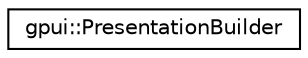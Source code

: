 digraph "Graphical Class Hierarchy"
{
 // LATEX_PDF_SIZE
  edge [fontname="Helvetica",fontsize="10",labelfontname="Helvetica",labelfontsize="10"];
  node [fontname="Helvetica",fontsize="10",shape=record];
  rankdir="LR";
  Node0 [label="gpui::PresentationBuilder",height=0.2,width=0.4,color="black", fillcolor="white", style="filled",URL="$classgpui_1_1_presentation_builder.html",tooltip="The PresentationBuilder class."];
}
